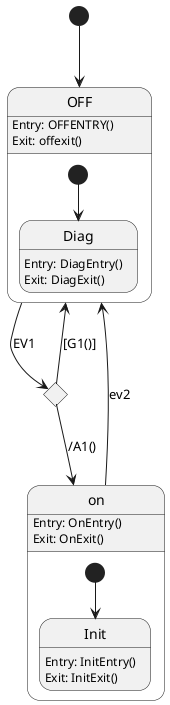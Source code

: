 
@startuml

[*] --> OFF

state OFF {
    [*] --> Diag
    OFF:Entry: OFFENTRY()
    OFF:Exit: offexit()
    state Diag {
        Diag:Entry: DiagEntry()
        Diag:Exit: DiagExit()
    }
}

state on {
    [*] --> Init
    on:Entry: OnEntry()
    on:Exit: OnExit()
    state Init {
        Init:Entry: InitEntry()
        Init:Exit: InitExit()
    }
}

state c1 <<choice>>
on --> OFF: ev2
OFF --> c1: EV1
c1 --> OFF: [G1()]
c1 --> on: /A1()

@enduml
